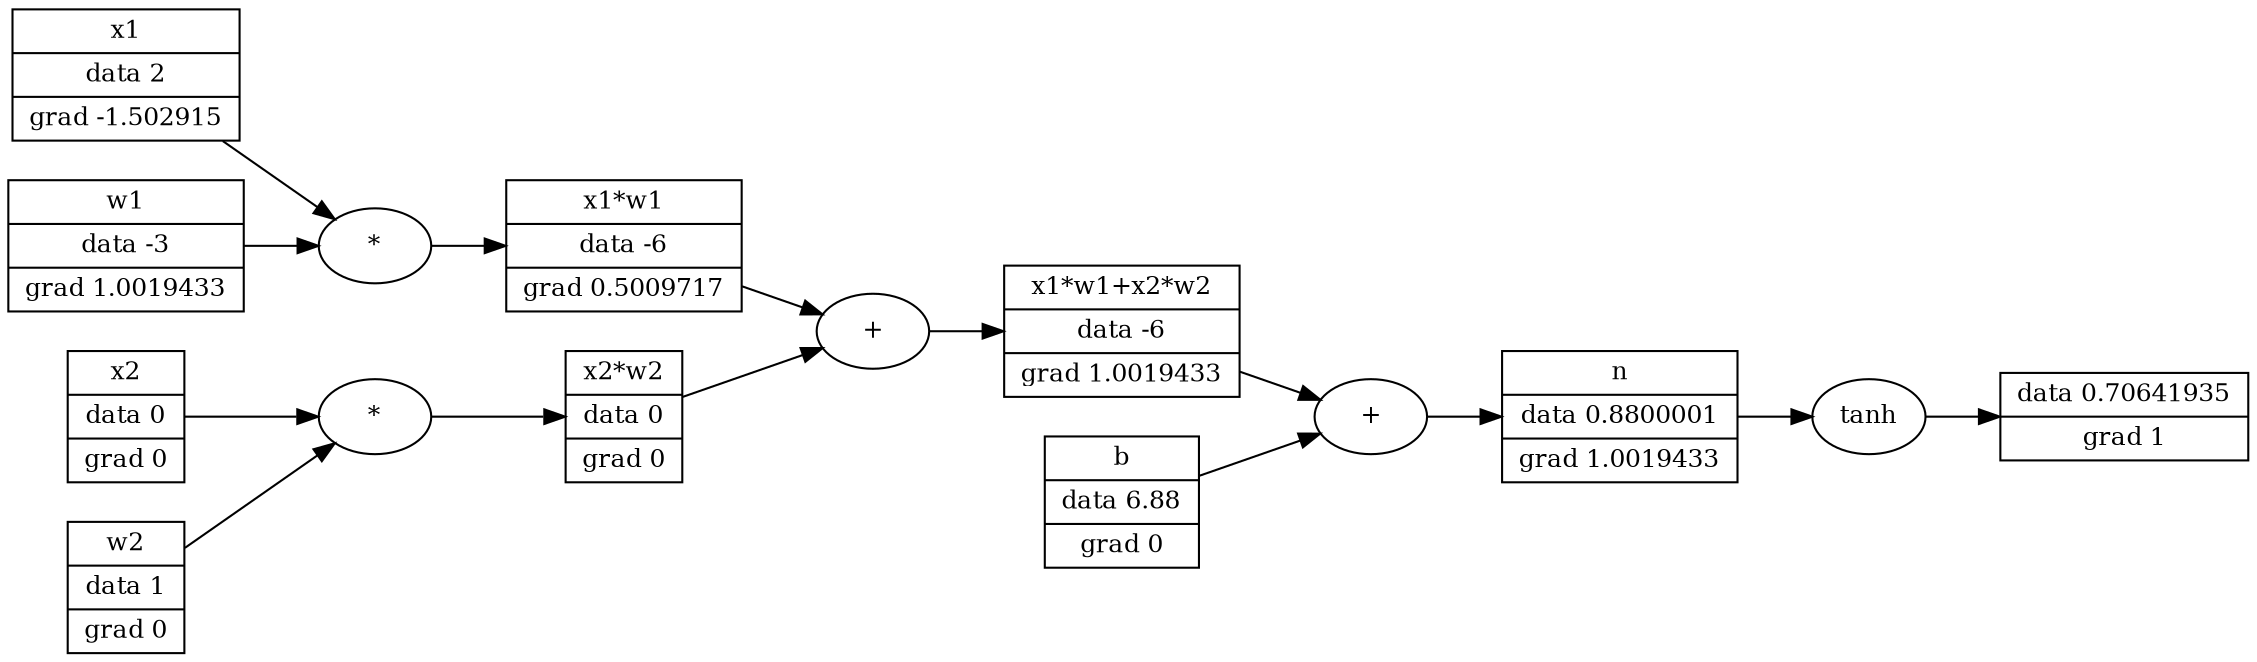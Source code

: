 
digraph G {
    rankdir=LR;
    node [shape=box, fontsize=12];

	node644303951382802626 [label="x1 | data 2 | grad -1.502915", shape=record];
	node644302851871174415 [label="x2 | data 0 | grad 0", shape=record];
	node633748639754058501 [label="w1 | data -3 | grad 1.0019433", shape=record];
	node633745341219173868 [label="w2 | data 1 | grad 0", shape=record];
	node12638190499090526629 [label="b | data 6.88 | grad 0", shape=record];
	node6015069318777843812 [label="x1*w1 | data -6 | grad 0.5009717", shape=record];
	node601506931877784381242 [label="*", shape=ellipse];
	node601506931877784381242 -> node6015069318777843812;
	node2872844269851498430 [label="x2*w2 | data 0 | grad 0", shape=record];
	node287284426985149843042 [label="*", shape=ellipse];
	node287284426985149843042 -> node2872844269851498430;
	node3803822637546715942 [label="x1*w1+x2*w2 | data -6 | grad 1.0019433", shape=record];
	node380382263754671594243 [label="+", shape=ellipse];
	node380382263754671594243 -> node3803822637546715942;
	node12638194897137039473 [label="n | data 0.8800001 | grad 1.0019433", shape=record];
	node1263819489713703947343 [label="+", shape=ellipse];
	node1263819489713703947343 -> node12638194897137039473;
		node15394110180662076895 [label="data 0.70641935 | grad 1", shape=record];
		node15394110180662076895116 [label="tanh", shape=ellipse];
		node15394110180662076895116 -> 	node15394110180662076895;
	node12638194897137039473 [label="n | data 0.8800001 | grad 1.0019433", shape=record];
	node12638194897137039473 -> 	node15394110180662076895116;
	node3803822637546715942 [label="x1*w1+x2*w2 | data -6 | grad 1.0019433", shape=record];
	node3803822637546715942 -> node1263819489713703947343;
	node6015069318777843812 [label="x1*w1 | data -6 | grad 0.5009717", shape=record];
	node6015069318777843812 -> node380382263754671594243;
	node644303951382802626 [label="x1 | data 2 | grad -1.502915", shape=record];
	node644303951382802626 -> node601506931877784381242;
	node633748639754058501 [label="w1 | data -3 | grad 1.0019433", shape=record];
	node633748639754058501 -> node601506931877784381242;
	node2872844269851498430 [label="x2*w2 | data 0 | grad 0", shape=record];
	node2872844269851498430 -> node380382263754671594243;
	node644302851871174415 [label="x2 | data 0 | grad 0", shape=record];
	node644302851871174415 -> node287284426985149843042;
	node633745341219173868 [label="w2 | data 1 | grad 0", shape=record];
	node633745341219173868 -> node287284426985149843042;
	node12638190499090526629 [label="b | data 6.88 | grad 0", shape=record];
	node12638190499090526629 -> node1263819489713703947343;
}
